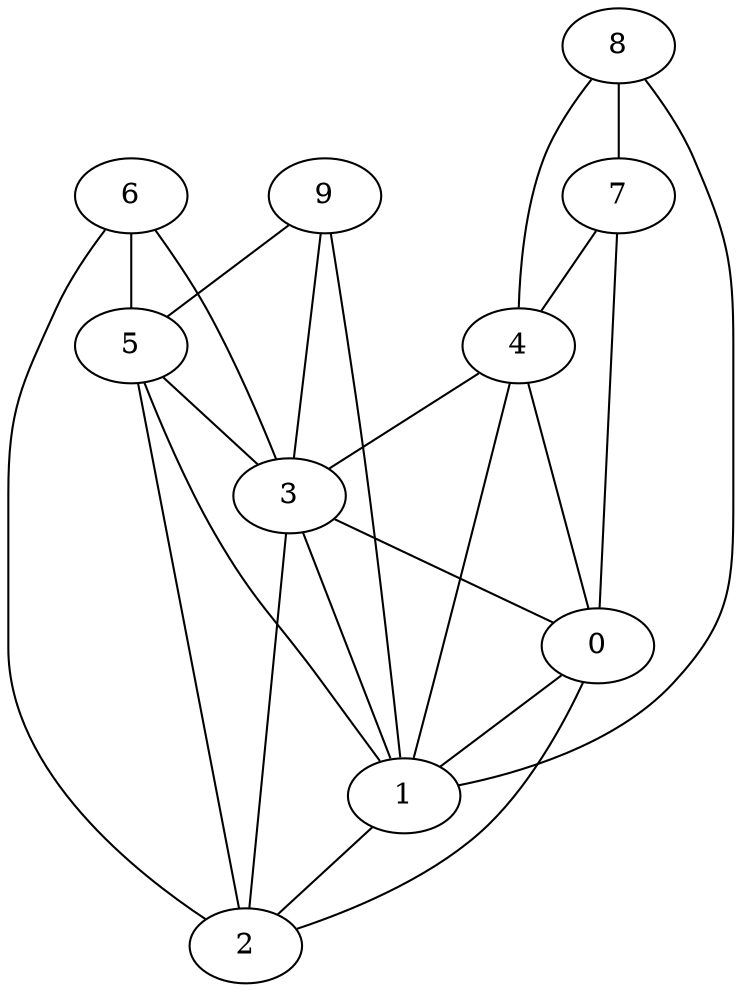 graph {
    0 [ label = "0" ]
    1 [ label = "1" ]
    2 [ label = "2" ]
    3 [ label = "3" ]
    4 [ label = "4" ]
    5 [ label = "5" ]
    6 [ label = "6" ]
    7 [ label = "7" ]
    8 [ label = "8" ]
    9 [ label = "9" ]
    0 -- 1 [ ]
    0 -- 2 [ ]
    1 -- 2 [ ]
    3 -- 0 [ ]
    3 -- 1 [ ]
    3 -- 2 [ ]
    4 -- 0 [ ]
    4 -- 1 [ ]
    4 -- 3 [ ]
    5 -- 1 [ ]
    5 -- 2 [ ]
    5 -- 3 [ ]
    6 -- 2 [ ]
    6 -- 3 [ ]
    6 -- 5 [ ]
    7 -- 0 [ ]
    9 -- 5 [ ]
    7 -- 4 [ ]
    8 -- 1 [ ]
    8 -- 4 [ ]
    8 -- 7 [ ]
    9 -- 1 [ ]
    9 -- 3 [ ]
}
